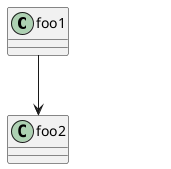 {
  "sha1": "f7vvdxbfe4p4p30vbebejdu5021a1e7",
  "insertion": {
    "when": "2024-06-01T09:03:05.685Z",
    "user": "plantuml@gmail.com"
  }
}
@startuml
class foo1
class foo2
class foo3
foo1 --> foo2
hide @unlinked
@enduml
